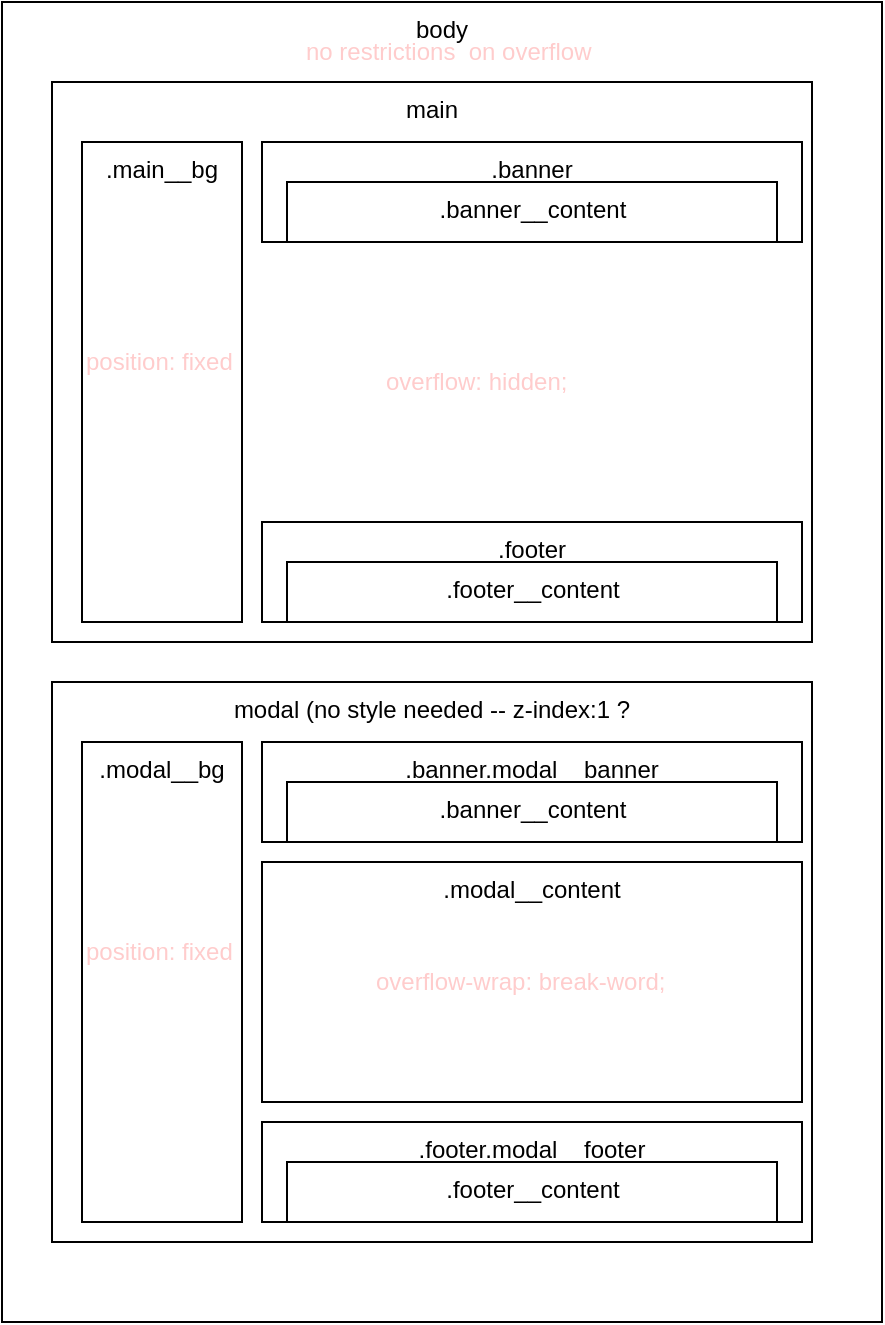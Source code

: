 <mxfile>
    <diagram id="h9nil-DB28QWxsspg305" name="Page-1">
        <mxGraphModel dx="614" dy="599" grid="1" gridSize="10" guides="1" tooltips="1" connect="1" arrows="1" fold="1" page="1" pageScale="1" pageWidth="827" pageHeight="1169" math="0" shadow="0">
            <root>
                <mxCell id="0"/>
                <mxCell id="1" parent="0"/>
                <mxCell id="18" value="body" style="rounded=0;whiteSpace=wrap;html=1;verticalAlign=top;" parent="1" vertex="1">
                    <mxGeometry x="90" y="80" width="440" height="660" as="geometry"/>
                </mxCell>
                <mxCell id="2" value="main" style="rounded=0;whiteSpace=wrap;html=1;verticalAlign=top;" parent="1" vertex="1">
                    <mxGeometry x="115" y="120" width="380" height="280" as="geometry"/>
                </mxCell>
                <mxCell id="3" value=".footer" style="rounded=0;whiteSpace=wrap;html=1;verticalAlign=top;" parent="1" vertex="1">
                    <mxGeometry x="220" y="340" width="270" height="50" as="geometry"/>
                </mxCell>
                <mxCell id="4" value=".footer__content" style="rounded=0;whiteSpace=wrap;html=1;verticalAlign=top;" parent="1" vertex="1">
                    <mxGeometry x="232.5" y="360" width="245" height="30" as="geometry"/>
                </mxCell>
                <mxCell id="7" value="modal (no style needed -- z-index:1 ?" style="rounded=0;whiteSpace=wrap;html=1;verticalAlign=top;" parent="1" vertex="1">
                    <mxGeometry x="115" y="420" width="380" height="280" as="geometry"/>
                </mxCell>
                <mxCell id="8" value=".footer.modal__footer" style="rounded=0;whiteSpace=wrap;html=1;verticalAlign=top;" parent="1" vertex="1">
                    <mxGeometry x="220" y="640" width="270" height="50" as="geometry"/>
                </mxCell>
                <mxCell id="9" value=".footer__content" style="rounded=0;whiteSpace=wrap;html=1;verticalAlign=top;" parent="1" vertex="1">
                    <mxGeometry x="232.5" y="660" width="245" height="30" as="geometry"/>
                </mxCell>
                <mxCell id="11" value=".banner.modal__banner" style="rounded=0;whiteSpace=wrap;html=1;verticalAlign=top;" parent="1" vertex="1">
                    <mxGeometry x="220" y="450" width="270" height="50" as="geometry"/>
                </mxCell>
                <mxCell id="12" value=".banner__content" style="rounded=0;whiteSpace=wrap;html=1;verticalAlign=top;" parent="1" vertex="1">
                    <mxGeometry x="232.5" y="470" width="245" height="30" as="geometry"/>
                </mxCell>
                <mxCell id="13" value=".banner" style="rounded=0;whiteSpace=wrap;html=1;verticalAlign=top;" parent="1" vertex="1">
                    <mxGeometry x="220" y="150" width="270" height="50" as="geometry"/>
                </mxCell>
                <mxCell id="14" value=".banner__content" style="rounded=0;whiteSpace=wrap;html=1;verticalAlign=top;" parent="1" vertex="1">
                    <mxGeometry x="232.5" y="170" width="245" height="30" as="geometry"/>
                </mxCell>
                <mxCell id="15" value=".modal__content" style="rounded=0;whiteSpace=wrap;html=1;verticalAlign=top;" parent="1" vertex="1">
                    <mxGeometry x="220" y="510" width="270" height="120" as="geometry"/>
                </mxCell>
                <mxCell id="16" value="no restrictions&amp;nbsp; on overflow" style="text;strokeColor=none;align=left;fillColor=none;html=1;verticalAlign=middle;whiteSpace=wrap;rounded=0;fontColor=#FFCCCC;" parent="1" vertex="1">
                    <mxGeometry x="240" y="90" width="160" height="30" as="geometry"/>
                </mxCell>
                <mxCell id="19" value="overflow: hidden;" style="text;strokeColor=none;align=left;fillColor=none;html=1;verticalAlign=middle;whiteSpace=wrap;rounded=0;fontColor=#FFCCCC;" parent="1" vertex="1">
                    <mxGeometry x="280" y="255" width="160" height="30" as="geometry"/>
                </mxCell>
                <mxCell id="20" value="overflow-wrap: break-word;" style="text;strokeColor=none;align=left;fillColor=none;html=1;verticalAlign=middle;whiteSpace=wrap;rounded=0;fontColor=#FFCCCC;" parent="1" vertex="1">
                    <mxGeometry x="275" y="555" width="160" height="30" as="geometry"/>
                </mxCell>
                <mxCell id="21" value=".modal__bg" style="rounded=0;whiteSpace=wrap;html=1;verticalAlign=top;" vertex="1" parent="1">
                    <mxGeometry x="130" y="450" width="80" height="240" as="geometry"/>
                </mxCell>
                <mxCell id="23" value="position: fixed" style="text;strokeColor=none;align=left;fillColor=none;html=1;verticalAlign=middle;whiteSpace=wrap;rounded=0;fontColor=#FFCCCC;" vertex="1" parent="1">
                    <mxGeometry x="130" y="540" width="160" height="30" as="geometry"/>
                </mxCell>
                <mxCell id="24" value=".main__bg" style="rounded=0;whiteSpace=wrap;html=1;verticalAlign=top;" vertex="1" parent="1">
                    <mxGeometry x="130" y="150" width="80" height="240" as="geometry"/>
                </mxCell>
                <mxCell id="25" value="position: fixed" style="text;strokeColor=none;align=left;fillColor=none;html=1;verticalAlign=middle;whiteSpace=wrap;rounded=0;fontColor=#FFCCCC;" vertex="1" parent="1">
                    <mxGeometry x="130" y="245" width="160" height="30" as="geometry"/>
                </mxCell>
            </root>
        </mxGraphModel>
    </diagram>
</mxfile>